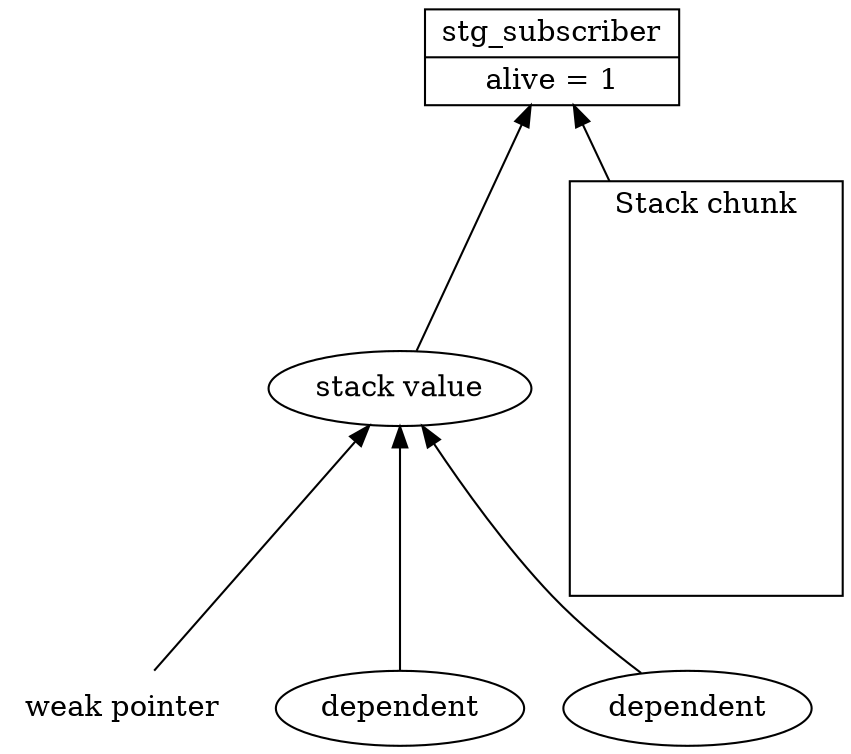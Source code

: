 digraph {

    weak_pointer [ shape=plaintext, label="weak pointer" ]
    stg_subscriber [ shape=record, label="{stg_subscriber| alive = 1}"]
    stg_stack [ shape=rectangle, label="   Stack chunk   \n\n\n\n\n\n\n\n\n\n\n\n" ]
    stack_value [ label="stack value" ]
    value_1 [ label="dependent" ]
    value_2 [ label="dependent" ]

    value_1 -> stack_value
    value_2 -> stack_value
    weak_pointer -> stack_value

    stack_value -> stg_subscriber
    stg_stack -> stg_subscriber

    
    /* stack_value -> weak_pointer [ style=invis ] */ 
    /* stg_subscriber -> stg_stack [ style=invis ] */
    /* stack_value -> weak_pointer [ style=invis ] */ 
    /* stack_value -> weak_pointer [ style=invis ] */ 
    /* stack_value -> weak_pointer [ style=invis ] */ 
    /* stg_subscriber -> stg_stack [ style=invis ] */
    /* stg_subscriber -> stg_stack [ style=invis ] */
    /* stg_subscriber -> stg_stack [ style=invis ] */

  rankdir="BT"
}
